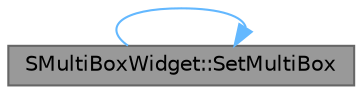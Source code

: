 digraph "SMultiBoxWidget::SetMultiBox"
{
 // INTERACTIVE_SVG=YES
 // LATEX_PDF_SIZE
  bgcolor="transparent";
  edge [fontname=Helvetica,fontsize=10,labelfontname=Helvetica,labelfontsize=10];
  node [fontname=Helvetica,fontsize=10,shape=box,height=0.2,width=0.4];
  rankdir="LR";
  Node1 [id="Node000001",label="SMultiBoxWidget::SetMultiBox",height=0.2,width=0.4,color="gray40", fillcolor="grey60", style="filled", fontcolor="black",tooltip="Associates this widget with a MultiBox."];
  Node1 -> Node1 [id="edge1_Node000001_Node000001",color="steelblue1",style="solid",tooltip=" "];
}
